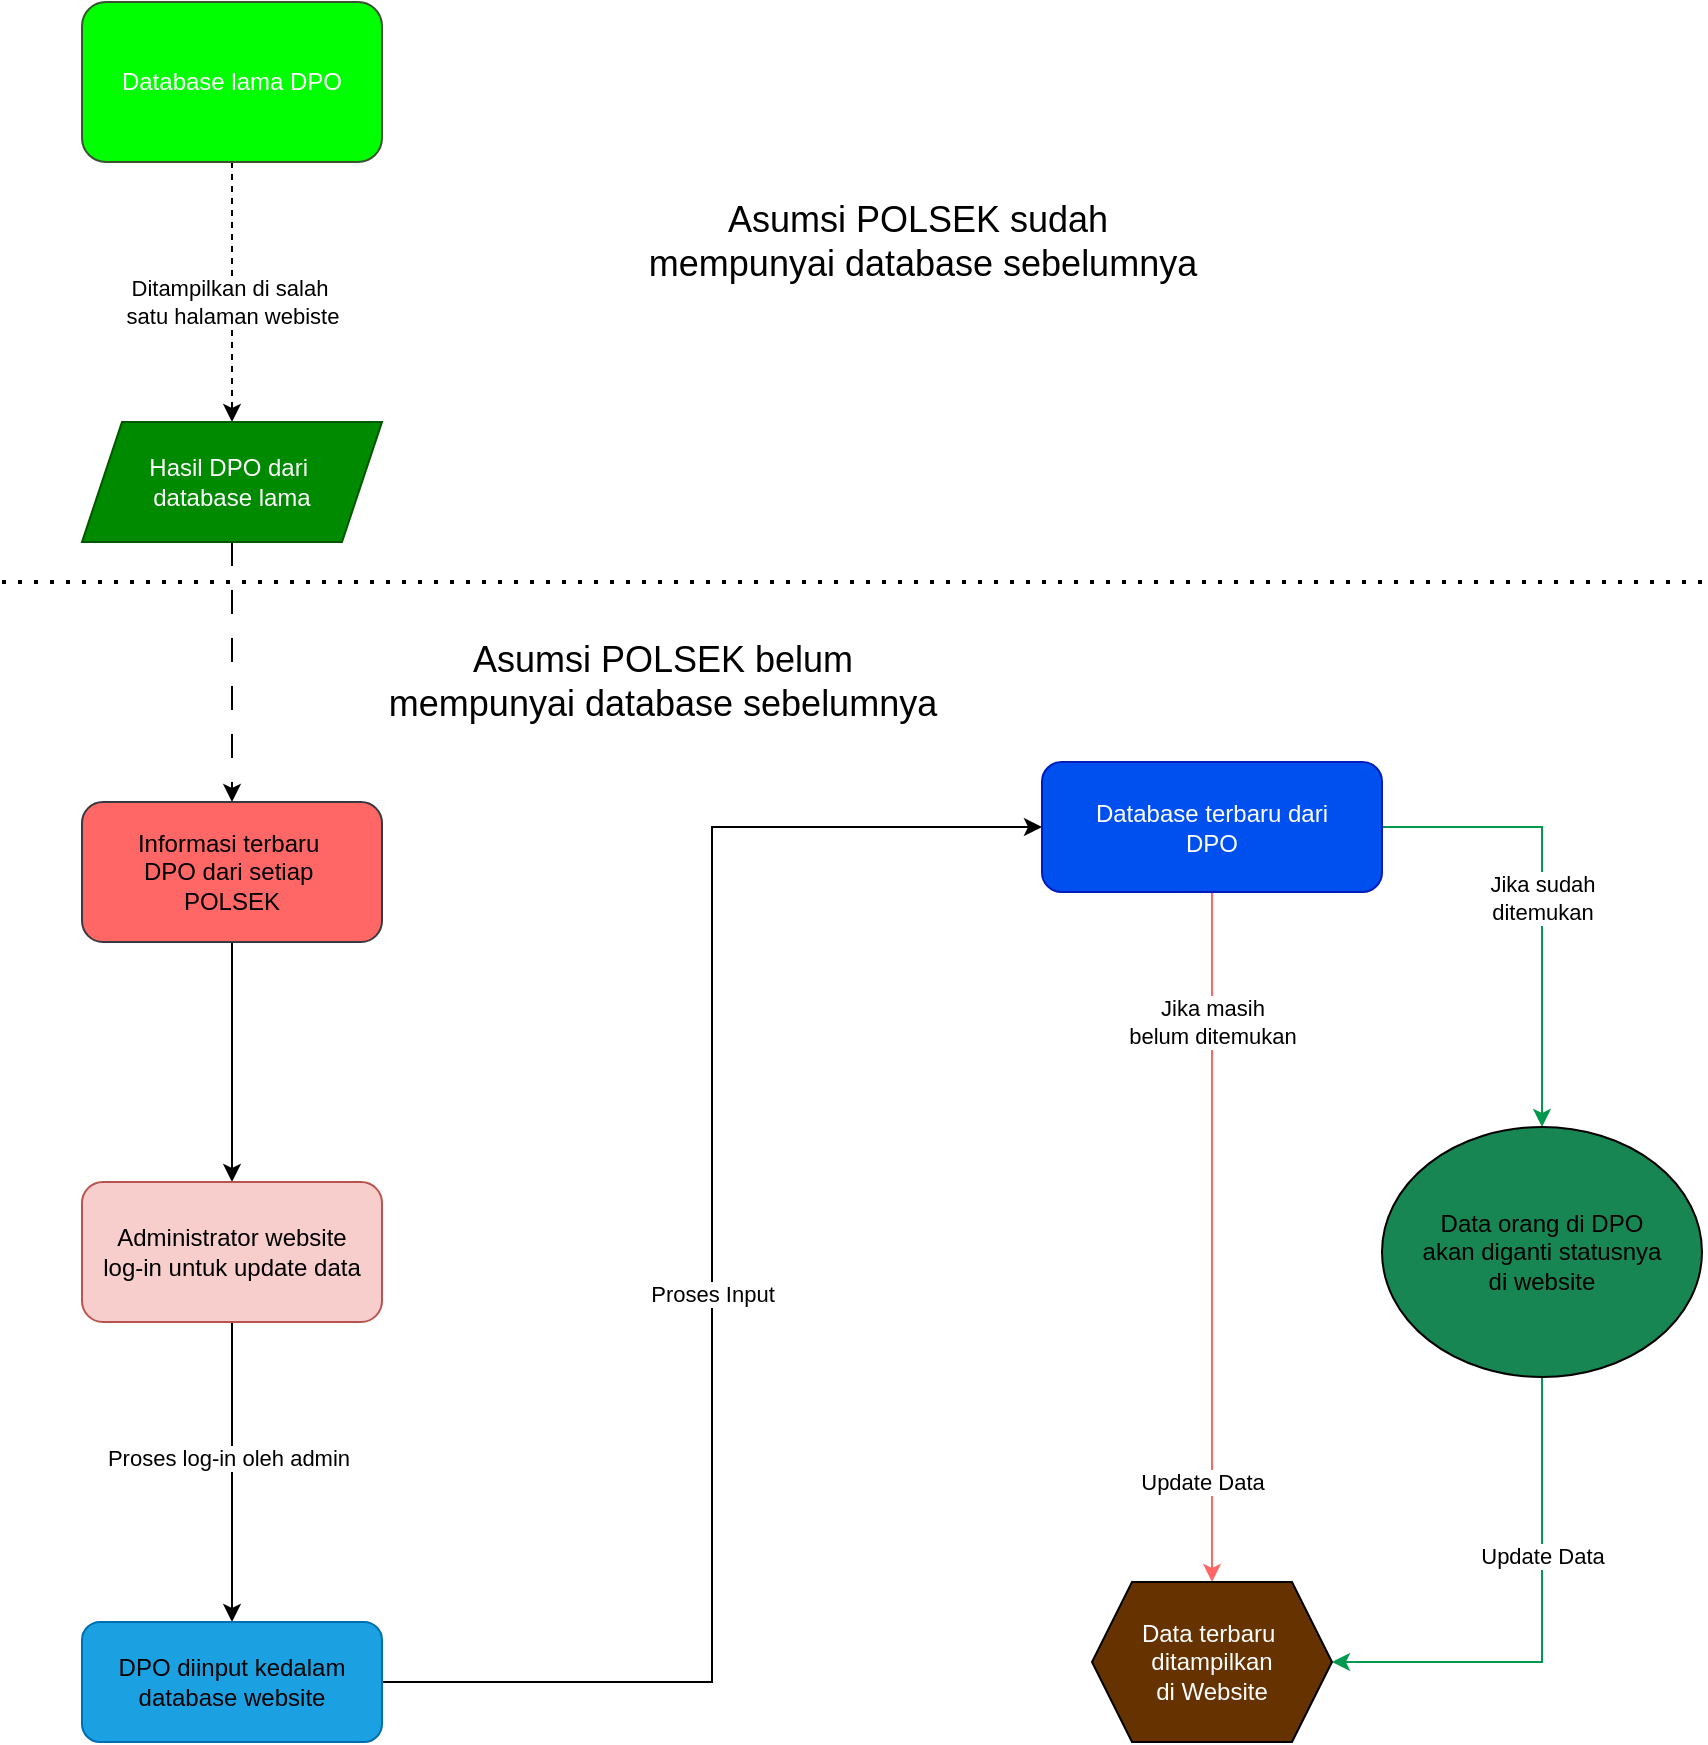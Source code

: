 <mxfile version="24.8.0">
  <diagram name="Page-1" id="Y2Z3QBvSURFrjnvNMTKX">
    <mxGraphModel dx="2276" dy="781" grid="1" gridSize="10" guides="1" tooltips="1" connect="1" arrows="1" fold="1" page="1" pageScale="1" pageWidth="850" pageHeight="1100" math="0" shadow="0">
      <root>
        <mxCell id="0" />
        <mxCell id="1" parent="0" />
        <mxCell id="81gL1InJ4I37fE2AfEwD-23" style="edgeStyle=orthogonalEdgeStyle;rounded=0;orthogonalLoop=1;jettySize=auto;html=1;" edge="1" parent="1" source="81gL1InJ4I37fE2AfEwD-1" target="81gL1InJ4I37fE2AfEwD-3">
          <mxGeometry relative="1" as="geometry" />
        </mxCell>
        <mxCell id="81gL1InJ4I37fE2AfEwD-1" value="Informasi terbaru&amp;nbsp;&lt;div&gt;DPO dari setiap&amp;nbsp;&lt;/div&gt;&lt;div&gt;POLSEK&lt;/div&gt;" style="rounded=1;whiteSpace=wrap;html=1;fillColor=#FF6666;strokeColor=#36393d;" vertex="1" parent="1">
          <mxGeometry x="40" y="430" width="150" height="70" as="geometry" />
        </mxCell>
        <mxCell id="81gL1InJ4I37fE2AfEwD-8" value="" style="edgeStyle=orthogonalEdgeStyle;rounded=0;orthogonalLoop=1;jettySize=auto;html=1;entryX=0.5;entryY=0;entryDx=0;entryDy=0;" edge="1" parent="1" source="81gL1InJ4I37fE2AfEwD-3" target="81gL1InJ4I37fE2AfEwD-6">
          <mxGeometry relative="1" as="geometry" />
        </mxCell>
        <mxCell id="81gL1InJ4I37fE2AfEwD-12" value="Proses log-in oleh admin" style="edgeLabel;html=1;align=center;verticalAlign=middle;resizable=0;points=[];" vertex="1" connectable="0" parent="81gL1InJ4I37fE2AfEwD-8">
          <mxGeometry x="-0.1" y="-2" relative="1" as="geometry">
            <mxPoint as="offset" />
          </mxGeometry>
        </mxCell>
        <mxCell id="81gL1InJ4I37fE2AfEwD-3" value="Administrator website&lt;div&gt;log-in untuk update data&lt;/div&gt;" style="rounded=1;whiteSpace=wrap;html=1;fillColor=#f8cecc;strokeColor=#b85450;" vertex="1" parent="1">
          <mxGeometry x="40" y="620" width="150" height="70" as="geometry" />
        </mxCell>
        <mxCell id="81gL1InJ4I37fE2AfEwD-14" style="edgeStyle=orthogonalEdgeStyle;rounded=0;orthogonalLoop=1;jettySize=auto;html=1;entryX=0;entryY=0.5;entryDx=0;entryDy=0;" edge="1" parent="1" source="81gL1InJ4I37fE2AfEwD-6" target="81gL1InJ4I37fE2AfEwD-13">
          <mxGeometry relative="1" as="geometry" />
        </mxCell>
        <mxCell id="81gL1InJ4I37fE2AfEwD-24" value="Proses Input" style="edgeLabel;html=1;align=center;verticalAlign=middle;resizable=0;points=[];" vertex="1" connectable="0" parent="81gL1InJ4I37fE2AfEwD-14">
          <mxGeometry x="-0.052" relative="1" as="geometry">
            <mxPoint as="offset" />
          </mxGeometry>
        </mxCell>
        <mxCell id="81gL1InJ4I37fE2AfEwD-6" value="&lt;br&gt;&lt;span style=&quot;color: rgb(0, 0, 0); font-family: Helvetica; font-size: 12px; font-style: normal; font-variant-ligatures: normal; font-variant-caps: normal; font-weight: 400; letter-spacing: normal; orphans: 2; text-indent: 0px; text-transform: none; widows: 2; word-spacing: 0px; -webkit-text-stroke-width: 0px; white-space: normal; text-decoration-thickness: initial; text-decoration-style: initial; text-decoration-color: initial; float: none; display: inline !important;&quot;&gt;DPO diinput kedalam database website&lt;/span&gt;&lt;div&gt;&lt;br/&gt;&lt;/div&gt;" style="rounded=1;whiteSpace=wrap;html=1;align=center;verticalAlign=middle;fillColor=#1ba1e2;strokeColor=#006EAF;fontColor=#ffffff;" vertex="1" parent="1">
          <mxGeometry x="40" y="840" width="150" height="60" as="geometry" />
        </mxCell>
        <mxCell id="81gL1InJ4I37fE2AfEwD-30" style="edgeStyle=orthogonalEdgeStyle;rounded=0;orthogonalLoop=1;jettySize=auto;html=1;strokeColor=#FF6666;" edge="1" parent="1" source="81gL1InJ4I37fE2AfEwD-13" target="81gL1InJ4I37fE2AfEwD-29">
          <mxGeometry relative="1" as="geometry" />
        </mxCell>
        <mxCell id="81gL1InJ4I37fE2AfEwD-34" value="Jika masih&lt;div&gt;belum ditemukan&lt;/div&gt;" style="edgeLabel;html=1;align=center;verticalAlign=middle;resizable=0;points=[];" vertex="1" connectable="0" parent="81gL1InJ4I37fE2AfEwD-30">
          <mxGeometry x="-0.038" y="-1" relative="1" as="geometry">
            <mxPoint x="1" y="-101" as="offset" />
          </mxGeometry>
        </mxCell>
        <mxCell id="81gL1InJ4I37fE2AfEwD-31" value="Jika sudah&lt;div&gt;ditemukan&lt;/div&gt;" style="edgeStyle=orthogonalEdgeStyle;rounded=0;orthogonalLoop=1;jettySize=auto;html=1;strokeColor=#00994D;" edge="1" parent="1" source="81gL1InJ4I37fE2AfEwD-13" target="81gL1InJ4I37fE2AfEwD-28">
          <mxGeometry relative="1" as="geometry">
            <Array as="points">
              <mxPoint x="770" y="443" />
            </Array>
          </mxGeometry>
        </mxCell>
        <mxCell id="81gL1InJ4I37fE2AfEwD-13" value="Database terbaru dari&lt;div&gt;DPO&lt;/div&gt;" style="rounded=1;whiteSpace=wrap;html=1;fillColor=#0050ef;fontColor=#ffffff;strokeColor=#001DBC;" vertex="1" parent="1">
          <mxGeometry x="520" y="410" width="170" height="65" as="geometry" />
        </mxCell>
        <mxCell id="81gL1InJ4I37fE2AfEwD-18" style="edgeStyle=orthogonalEdgeStyle;rounded=0;orthogonalLoop=1;jettySize=auto;html=1;dashed=1;" edge="1" parent="1" source="81gL1InJ4I37fE2AfEwD-15" target="81gL1InJ4I37fE2AfEwD-17">
          <mxGeometry relative="1" as="geometry" />
        </mxCell>
        <mxCell id="81gL1InJ4I37fE2AfEwD-19" value="Ditampilkan di salah&amp;nbsp;&lt;div&gt;satu halaman webiste&lt;/div&gt;" style="edgeLabel;html=1;align=center;verticalAlign=middle;resizable=0;points=[];" vertex="1" connectable="0" parent="81gL1InJ4I37fE2AfEwD-18">
          <mxGeometry x="0.067" relative="1" as="geometry">
            <mxPoint as="offset" />
          </mxGeometry>
        </mxCell>
        <mxCell id="81gL1InJ4I37fE2AfEwD-15" value="&lt;font&gt;Database lama DPO&lt;/font&gt;" style="rounded=1;whiteSpace=wrap;html=1;fillColor=#00FF00;strokeColor=#3A5431;fontColor=#FFFFFF;align=center;" vertex="1" parent="1">
          <mxGeometry x="40" y="30" width="150" height="80" as="geometry" />
        </mxCell>
        <mxCell id="81gL1InJ4I37fE2AfEwD-22" style="edgeStyle=orthogonalEdgeStyle;rounded=0;orthogonalLoop=1;jettySize=auto;html=1;entryX=0.5;entryY=0;entryDx=0;entryDy=0;dashed=1;dashPattern=12 12;" edge="1" parent="1" source="81gL1InJ4I37fE2AfEwD-17" target="81gL1InJ4I37fE2AfEwD-1">
          <mxGeometry relative="1" as="geometry" />
        </mxCell>
        <mxCell id="81gL1InJ4I37fE2AfEwD-17" value="Hasil DPO dari&amp;nbsp;&lt;div&gt;database lama&lt;/div&gt;" style="shape=parallelogram;perimeter=parallelogramPerimeter;whiteSpace=wrap;html=1;fixedSize=1;fillColor=#008a00;fontColor=#ffffff;strokeColor=#005700;" vertex="1" parent="1">
          <mxGeometry x="40" y="240" width="150" height="60" as="geometry" />
        </mxCell>
        <mxCell id="81gL1InJ4I37fE2AfEwD-20" value="" style="endArrow=none;dashed=1;html=1;dashPattern=1 3;strokeWidth=2;rounded=0;" edge="1" parent="1">
          <mxGeometry width="50" height="50" relative="1" as="geometry">
            <mxPoint y="320" as="sourcePoint" />
            <mxPoint x="850" y="320" as="targetPoint" />
            <Array as="points">
              <mxPoint x="80" y="320" />
            </Array>
          </mxGeometry>
        </mxCell>
        <mxCell id="81gL1InJ4I37fE2AfEwD-21" value="Asumsi POLSEK sudah&amp;nbsp;&lt;div&gt;mempunyai database sebelumnya&lt;/div&gt;" style="text;html=1;align=center;verticalAlign=middle;resizable=0;points=[];autosize=1;strokeColor=none;fillColor=none;fontSize=18;" vertex="1" parent="1">
          <mxGeometry x="310" y="120" width="300" height="60" as="geometry" />
        </mxCell>
        <mxCell id="81gL1InJ4I37fE2AfEwD-32" style="edgeStyle=orthogonalEdgeStyle;rounded=0;orthogonalLoop=1;jettySize=auto;html=1;strokeColor=#00994D;" edge="1" parent="1" source="81gL1InJ4I37fE2AfEwD-28" target="81gL1InJ4I37fE2AfEwD-29">
          <mxGeometry relative="1" as="geometry">
            <mxPoint x="670" y="870" as="targetPoint" />
            <Array as="points">
              <mxPoint x="770" y="860" />
            </Array>
          </mxGeometry>
        </mxCell>
        <mxCell id="81gL1InJ4I37fE2AfEwD-35" value="Update Data" style="edgeLabel;html=1;align=center;verticalAlign=middle;resizable=0;points=[];" vertex="1" connectable="0" parent="81gL1InJ4I37fE2AfEwD-32">
          <mxGeometry x="-0.281" relative="1" as="geometry">
            <mxPoint as="offset" />
          </mxGeometry>
        </mxCell>
        <mxCell id="81gL1InJ4I37fE2AfEwD-28" value="Data orang di DPO&lt;div&gt;akan diganti statusnya&lt;/div&gt;&lt;div&gt;&lt;span style=&quot;background-color: initial;&quot;&gt;di website&lt;/span&gt;&lt;/div&gt;" style="ellipse;whiteSpace=wrap;html=1;fillColor=#188653;" vertex="1" parent="1">
          <mxGeometry x="690" y="592.5" width="160" height="125" as="geometry" />
        </mxCell>
        <mxCell id="81gL1InJ4I37fE2AfEwD-29" value="&lt;font color=&quot;#ffffff&quot;&gt;Data terbaru&amp;nbsp;&lt;br&gt;ditampilkan&lt;/font&gt;&lt;div&gt;&lt;font color=&quot;#ffffff&quot;&gt;di Website&lt;/font&gt;&lt;/div&gt;" style="shape=hexagon;perimeter=hexagonPerimeter2;whiteSpace=wrap;html=1;fixedSize=1;fillColor=#663300;" vertex="1" parent="1">
          <mxGeometry x="545" y="820" width="120" height="80" as="geometry" />
        </mxCell>
        <mxCell id="81gL1InJ4I37fE2AfEwD-36" value="Asumsi POLSEK belum&lt;div&gt;mempunyai database sebelumnya&lt;/div&gt;" style="text;html=1;align=center;verticalAlign=middle;resizable=0;points=[];autosize=1;strokeColor=none;fillColor=none;fontSize=18;" vertex="1" parent="1">
          <mxGeometry x="180" y="340" width="300" height="60" as="geometry" />
        </mxCell>
        <mxCell id="81gL1InJ4I37fE2AfEwD-37" value="Update Data" style="edgeLabel;html=1;align=center;verticalAlign=middle;resizable=0;points=[];" vertex="1" connectable="0" parent="1">
          <mxGeometry x="600" y="770" as="geometry" />
        </mxCell>
      </root>
    </mxGraphModel>
  </diagram>
</mxfile>
